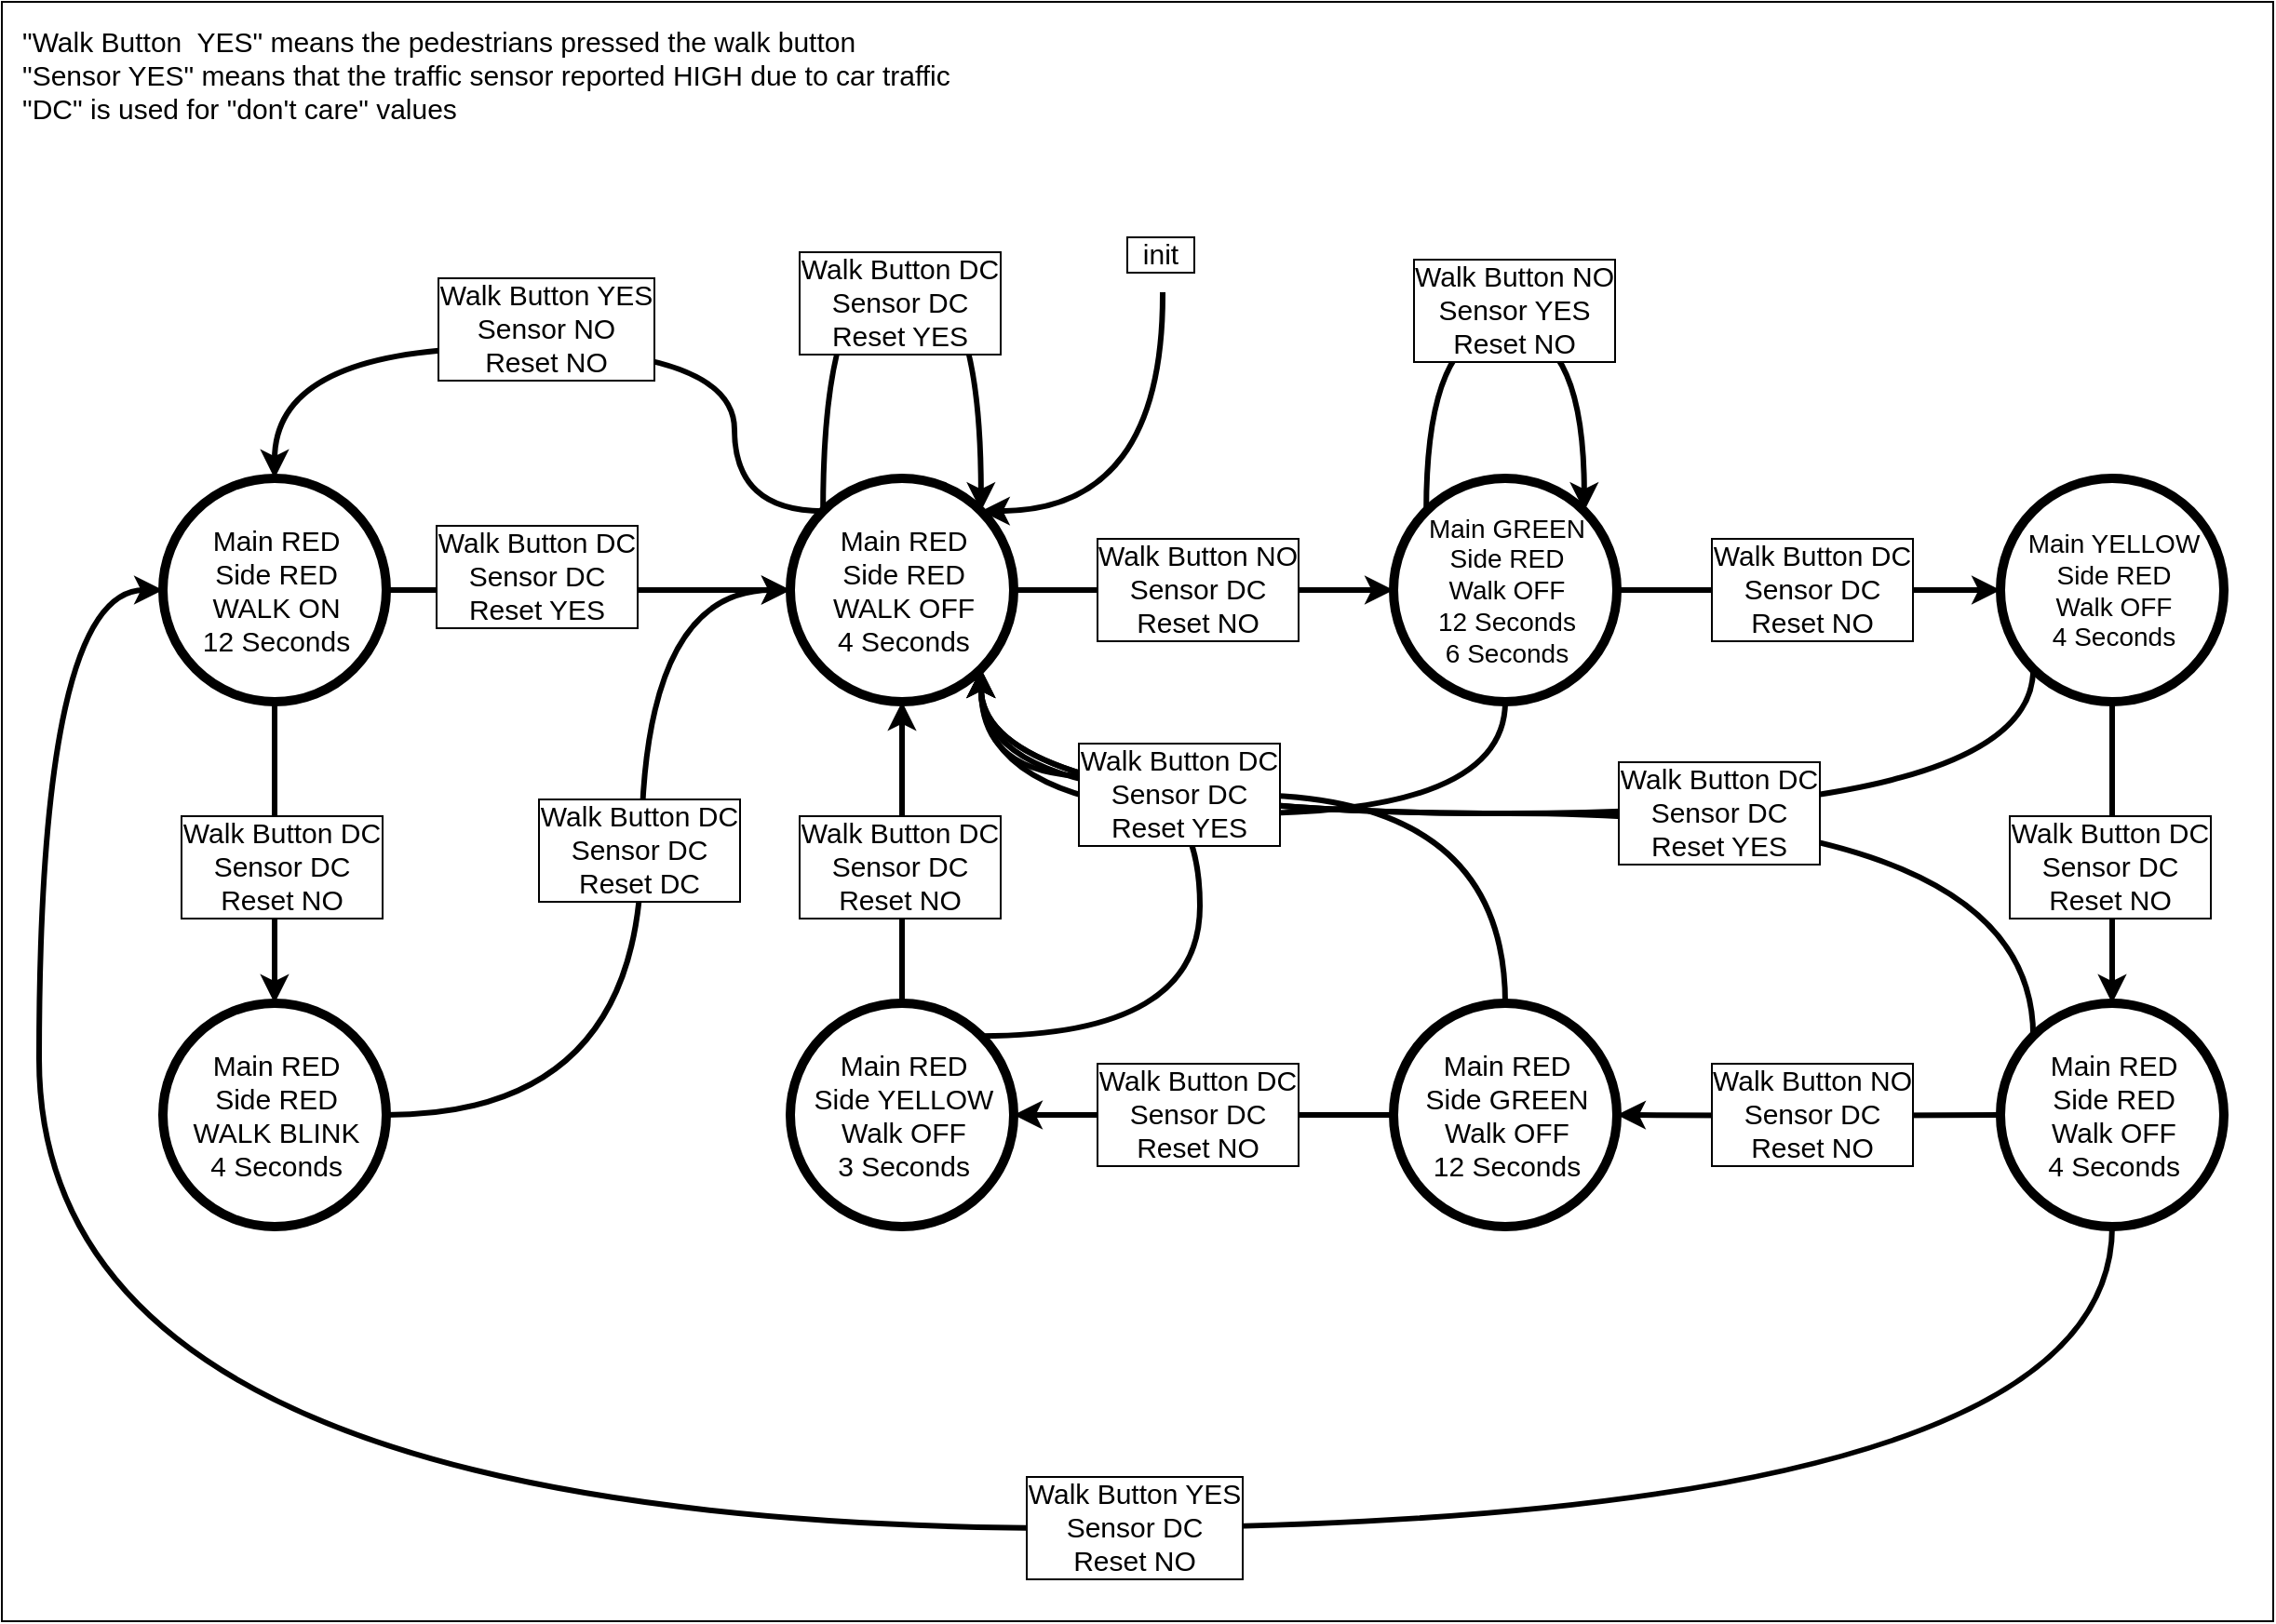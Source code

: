 <mxfile version="10.6.5" type="device"><diagram id="Kzt7BjHPuO_U1SiSOXdb" name="Page-1"><mxGraphModel dx="1640" dy="1706" grid="1" gridSize="10" guides="1" tooltips="1" connect="1" arrows="1" fold="1" page="1" pageScale="1" pageWidth="1169" pageHeight="827" math="0" shadow="0"><root><mxCell id="0"/><mxCell id="1" parent="0"/><mxCell id="it4GztfnGl5IOT73lG3w-62" value="" style="rounded=0;whiteSpace=wrap;html=1;fontSize=15;align=left;fontColor=#000000;labelBorderColor=none;" vertex="1" parent="1"><mxGeometry y="-50" width="1220" height="870" as="geometry"/></mxCell><mxCell id="it4GztfnGl5IOT73lG3w-42" style="edgeStyle=orthogonalEdgeStyle;curved=1;orthogonalLoop=1;jettySize=auto;html=1;exitX=0.5;exitY=1;exitDx=0;exitDy=0;entryX=0.5;entryY=0;entryDx=0;entryDy=0;strokeWidth=3;fontSize=15;" edge="1" parent="1" source="mpvFCN-ZAyA0rQf-331o-2" target="it4GztfnGl5IOT73lG3w-3"><mxGeometry relative="1" as="geometry"/></mxCell><mxCell id="it4GztfnGl5IOT73lG3w-47" style="edgeStyle=orthogonalEdgeStyle;curved=1;orthogonalLoop=1;jettySize=auto;html=1;exitX=1;exitY=0.5;exitDx=0;exitDy=0;startArrow=none;startFill=0;endArrow=classic;endFill=1;strokeWidth=3;fontSize=15;" edge="1" parent="1" source="mpvFCN-ZAyA0rQf-331o-2"><mxGeometry relative="1" as="geometry"><mxPoint x="423.5" y="266" as="targetPoint"/></mxGeometry></mxCell><mxCell id="mpvFCN-ZAyA0rQf-331o-2" value="&lt;font style=&quot;font-size: 15px&quot;&gt;&lt;span&gt;Main RED&lt;/span&gt;&lt;br&gt;&lt;span&gt;Side RED&lt;/span&gt;&lt;br&gt;&lt;span&gt;WALK ON&lt;/span&gt;&lt;br&gt;&lt;span&gt;12 Seconds&lt;/span&gt;&lt;/font&gt;&lt;br&gt;" style="shape=ellipse;html=1;dashed=0;whitespace=wrap;aspect=fixed;strokeWidth=5;perimeter=ellipsePerimeter;" parent="1" vertex="1"><mxGeometry x="86.5" y="206" width="120" height="120" as="geometry"/></mxCell><mxCell id="it4GztfnGl5IOT73lG3w-10" style="edgeStyle=orthogonalEdgeStyle;curved=1;orthogonalLoop=1;jettySize=auto;html=1;exitX=1;exitY=0.5;exitDx=0;exitDy=0;entryX=0;entryY=0.5;entryDx=0;entryDy=0;strokeWidth=3;" edge="1" parent="1" source="mpvFCN-ZAyA0rQf-331o-4" target="mpvFCN-ZAyA0rQf-331o-9"><mxGeometry relative="1" as="geometry"/></mxCell><mxCell id="it4GztfnGl5IOT73lG3w-37" style="edgeStyle=orthogonalEdgeStyle;curved=1;orthogonalLoop=1;jettySize=auto;html=1;entryX=0.5;entryY=0;entryDx=0;entryDy=0;strokeWidth=3;fontSize=15;exitX=0;exitY=0;exitDx=0;exitDy=0;" edge="1" parent="1" source="mpvFCN-ZAyA0rQf-331o-4" target="mpvFCN-ZAyA0rQf-331o-2"><mxGeometry relative="1" as="geometry"><Array as="points"><mxPoint x="393.5" y="223"/><mxPoint x="393.5" y="136"/><mxPoint x="146.5" y="136"/></Array></mxGeometry></mxCell><mxCell id="it4GztfnGl5IOT73lG3w-45" style="edgeStyle=orthogonalEdgeStyle;curved=1;orthogonalLoop=1;jettySize=auto;html=1;exitX=1;exitY=0;exitDx=0;exitDy=0;strokeWidth=3;fontSize=15;startArrow=classic;startFill=1;endArrow=none;endFill=0;" edge="1" parent="1" source="mpvFCN-ZAyA0rQf-331o-4"><mxGeometry relative="1" as="geometry"><mxPoint x="623.5" y="106" as="targetPoint"/></mxGeometry></mxCell><mxCell id="mpvFCN-ZAyA0rQf-331o-4" value="&lt;font style=&quot;font-size: 15px&quot;&gt;Main RED&lt;br&gt;Side RED&lt;br&gt;WALK OFF&lt;br&gt;4 Seconds&lt;/font&gt;&lt;br&gt;" style="shape=ellipse;html=1;dashed=0;whitespace=wrap;aspect=fixed;strokeWidth=5;perimeter=ellipsePerimeter;" parent="1" vertex="1"><mxGeometry x="423.5" y="206" width="120" height="120" as="geometry"/></mxCell><mxCell id="it4GztfnGl5IOT73lG3w-11" style="edgeStyle=orthogonalEdgeStyle;curved=1;orthogonalLoop=1;jettySize=auto;html=1;exitX=1;exitY=0.5;exitDx=0;exitDy=0;entryX=0;entryY=0.5;entryDx=0;entryDy=0;strokeWidth=3;" edge="1" parent="1" source="mpvFCN-ZAyA0rQf-331o-9" target="mpvFCN-ZAyA0rQf-331o-15"><mxGeometry relative="1" as="geometry"/></mxCell><mxCell id="it4GztfnGl5IOT73lG3w-57" style="edgeStyle=orthogonalEdgeStyle;curved=1;orthogonalLoop=1;jettySize=auto;html=1;exitX=0.5;exitY=1;exitDx=0;exitDy=0;entryX=1;entryY=1;entryDx=0;entryDy=0;startArrow=none;startFill=0;endArrow=classic;endFill=1;strokeWidth=3;fontSize=15;" edge="1" parent="1" source="mpvFCN-ZAyA0rQf-331o-9" target="mpvFCN-ZAyA0rQf-331o-4"><mxGeometry relative="1" as="geometry"><Array as="points"><mxPoint x="807.5" y="386"/><mxPoint x="525.5" y="386"/></Array></mxGeometry></mxCell><mxCell id="mpvFCN-ZAyA0rQf-331o-9" value="&lt;font style=&quot;font-size: 14px&quot;&gt;Main GREEN&lt;br&gt;Side RED&lt;br&gt;Walk OFF&lt;br&gt;12 Seconds&lt;br&gt;6 Seconds&lt;/font&gt;&lt;br&gt;" style="shape=ellipse;html=1;dashed=0;whitespace=wrap;aspect=fixed;strokeWidth=5;perimeter=ellipsePerimeter;" parent="1" vertex="1"><mxGeometry x="747.5" y="206" width="120" height="120" as="geometry"/></mxCell><mxCell id="it4GztfnGl5IOT73lG3w-12" style="edgeStyle=orthogonalEdgeStyle;curved=1;orthogonalLoop=1;jettySize=auto;html=1;exitX=0.5;exitY=1;exitDx=0;exitDy=0;strokeWidth=3;" edge="1" parent="1" source="mpvFCN-ZAyA0rQf-331o-15" target="mpvFCN-ZAyA0rQf-331o-21"><mxGeometry relative="1" as="geometry"/></mxCell><mxCell id="it4GztfnGl5IOT73lG3w-53" style="edgeStyle=orthogonalEdgeStyle;curved=1;orthogonalLoop=1;jettySize=auto;html=1;exitX=0;exitY=1;exitDx=0;exitDy=0;entryX=1;entryY=1;entryDx=0;entryDy=0;startArrow=none;startFill=0;endArrow=classic;endFill=1;strokeWidth=3;fontSize=15;" edge="1" parent="1" source="mpvFCN-ZAyA0rQf-331o-15" target="mpvFCN-ZAyA0rQf-331o-4"><mxGeometry relative="1" as="geometry"><Array as="points"><mxPoint x="1091" y="386"/><mxPoint x="526" y="386"/></Array></mxGeometry></mxCell><mxCell id="mpvFCN-ZAyA0rQf-331o-15" value="&lt;font style=&quot;font-size: 14px&quot;&gt;Main YELLOW&lt;br&gt;Side RED&lt;br&gt;Walk OFF&lt;br&gt;4 Seconds&lt;/font&gt;&lt;br&gt;" style="shape=ellipse;html=1;dashed=0;whitespace=wrap;aspect=fixed;strokeWidth=5;perimeter=ellipsePerimeter;" parent="1" vertex="1"><mxGeometry x="1073.5" y="206" width="120" height="120" as="geometry"/></mxCell><mxCell id="it4GztfnGl5IOT73lG3w-13" style="edgeStyle=orthogonalEdgeStyle;curved=1;orthogonalLoop=1;jettySize=auto;html=1;exitX=0;exitY=0.5;exitDx=0;exitDy=0;entryX=1;entryY=0.5;entryDx=0;entryDy=0;strokeWidth=3;" edge="1" parent="1" target="mpvFCN-ZAyA0rQf-331o-35"><mxGeometry relative="1" as="geometry"><mxPoint x="1073.5" y="548" as="sourcePoint"/></mxGeometry></mxCell><mxCell id="it4GztfnGl5IOT73lG3w-59" style="edgeStyle=orthogonalEdgeStyle;curved=1;orthogonalLoop=1;jettySize=auto;html=1;exitX=0;exitY=0;exitDx=0;exitDy=0;entryX=1;entryY=1;entryDx=0;entryDy=0;startArrow=none;startFill=0;endArrow=classic;endFill=1;strokeWidth=3;fontSize=15;" edge="1" parent="1" source="mpvFCN-ZAyA0rQf-331o-21" target="mpvFCN-ZAyA0rQf-331o-4"><mxGeometry relative="1" as="geometry"><Array as="points"><mxPoint x="1091" y="386"/><mxPoint x="526" y="386"/></Array></mxGeometry></mxCell><mxCell id="it4GztfnGl5IOT73lG3w-63" style="edgeStyle=orthogonalEdgeStyle;curved=1;orthogonalLoop=1;jettySize=auto;html=1;exitX=0.5;exitY=1;exitDx=0;exitDy=0;entryX=0;entryY=0.5;entryDx=0;entryDy=0;startArrow=none;startFill=0;endArrow=classic;endFill=1;strokeWidth=3;fontSize=15;fontColor=#000000;" edge="1" parent="1" source="mpvFCN-ZAyA0rQf-331o-21" target="mpvFCN-ZAyA0rQf-331o-2"><mxGeometry relative="1" as="geometry"><Array as="points"><mxPoint x="1133" y="770"/><mxPoint x="20" y="770"/><mxPoint x="20" y="266"/></Array></mxGeometry></mxCell><mxCell id="mpvFCN-ZAyA0rQf-331o-21" value="&lt;font style=&quot;font-size: 15px&quot;&gt;Main RED&lt;br&gt;Side RED&lt;br&gt;Walk OFF&lt;br&gt;4 Seconds&lt;/font&gt;&lt;br&gt;" style="shape=ellipse;html=1;dashed=0;whitespace=wrap;aspect=fixed;strokeWidth=5;perimeter=ellipsePerimeter;" parent="1" vertex="1"><mxGeometry x="1073.5" y="488" width="120" height="120" as="geometry"/></mxCell><mxCell id="it4GztfnGl5IOT73lG3w-15" style="edgeStyle=orthogonalEdgeStyle;curved=1;orthogonalLoop=1;jettySize=auto;html=1;exitX=0.5;exitY=0;exitDx=0;exitDy=0;entryX=0.5;entryY=1;entryDx=0;entryDy=0;strokeWidth=3;" edge="1" parent="1" source="mpvFCN-ZAyA0rQf-331o-23" target="mpvFCN-ZAyA0rQf-331o-4"><mxGeometry relative="1" as="geometry"/></mxCell><mxCell id="it4GztfnGl5IOT73lG3w-58" style="edgeStyle=orthogonalEdgeStyle;curved=1;orthogonalLoop=1;jettySize=auto;html=1;exitX=1;exitY=0;exitDx=0;exitDy=0;startArrow=none;startFill=0;endArrow=classic;endFill=1;strokeWidth=3;fontSize=15;entryX=1;entryY=1;entryDx=0;entryDy=0;" edge="1" parent="1" source="mpvFCN-ZAyA0rQf-331o-23" target="mpvFCN-ZAyA0rQf-331o-4"><mxGeometry relative="1" as="geometry"><mxPoint x="525.5" y="316" as="targetPoint"/><Array as="points"><mxPoint x="643.5" y="505"/><mxPoint x="643.5" y="366"/><mxPoint x="525.5" y="366"/></Array></mxGeometry></mxCell><mxCell id="mpvFCN-ZAyA0rQf-331o-23" value="&lt;font style=&quot;font-size: 15px&quot;&gt;Main RED&lt;br&gt;Side YELLOW&lt;br&gt;Walk OFF&lt;br&gt;3 Seconds&lt;/font&gt;&lt;br&gt;" style="shape=ellipse;html=1;dashed=0;whitespace=wrap;aspect=fixed;strokeWidth=5;perimeter=ellipsePerimeter;" parent="1" vertex="1"><mxGeometry x="423.5" y="488" width="120" height="120" as="geometry"/></mxCell><mxCell id="it4GztfnGl5IOT73lG3w-14" style="edgeStyle=orthogonalEdgeStyle;curved=1;orthogonalLoop=1;jettySize=auto;html=1;exitX=0;exitY=0.5;exitDx=0;exitDy=0;entryX=1;entryY=0.5;entryDx=0;entryDy=0;strokeWidth=3;" edge="1" parent="1" source="mpvFCN-ZAyA0rQf-331o-35" target="mpvFCN-ZAyA0rQf-331o-23"><mxGeometry relative="1" as="geometry"/></mxCell><mxCell id="it4GztfnGl5IOT73lG3w-56" style="edgeStyle=orthogonalEdgeStyle;curved=1;orthogonalLoop=1;jettySize=auto;html=1;exitX=0.5;exitY=0;exitDx=0;exitDy=0;entryX=1;entryY=1;entryDx=0;entryDy=0;startArrow=none;startFill=0;endArrow=classic;endFill=1;strokeWidth=3;fontSize=15;" edge="1" parent="1" source="mpvFCN-ZAyA0rQf-331o-35" target="mpvFCN-ZAyA0rQf-331o-4"><mxGeometry relative="1" as="geometry"><Array as="points"><mxPoint x="807.5" y="376"/><mxPoint x="525.5" y="376"/></Array></mxGeometry></mxCell><mxCell id="mpvFCN-ZAyA0rQf-331o-35" value="&lt;font style=&quot;font-size: 15px&quot;&gt;Main RED&lt;br&gt;Side GREEN&lt;br&gt;Walk OFF&lt;br&gt;12 Seconds&lt;/font&gt;&lt;br&gt;" style="shape=ellipse;html=1;dashed=0;whitespace=wrap;aspect=fixed;strokeWidth=5;perimeter=ellipsePerimeter;" parent="1" vertex="1"><mxGeometry x="747.5" y="488" width="120" height="120" as="geometry"/></mxCell><mxCell id="it4GztfnGl5IOT73lG3w-36" style="edgeStyle=orthogonalEdgeStyle;curved=1;orthogonalLoop=1;jettySize=auto;html=1;exitX=1;exitY=0.5;exitDx=0;exitDy=0;entryX=0;entryY=0.5;entryDx=0;entryDy=0;strokeWidth=3;fontSize=15;" edge="1" parent="1" source="it4GztfnGl5IOT73lG3w-3" target="mpvFCN-ZAyA0rQf-331o-4"><mxGeometry relative="1" as="geometry"><Array as="points"><mxPoint x="343.5" y="548"/><mxPoint x="343.5" y="266"/></Array></mxGeometry></mxCell><mxCell id="it4GztfnGl5IOT73lG3w-3" value="&lt;font style=&quot;font-size: 15px&quot;&gt;&lt;font style=&quot;font-size: 15px&quot;&gt;Main RED&lt;br&gt;Side RED&lt;br&gt;WALK BLINK&lt;br&gt;&lt;/font&gt;4 Seconds&lt;/font&gt;&lt;br&gt;" style="shape=ellipse;html=1;dashed=0;whitespace=wrap;aspect=fixed;strokeWidth=5;perimeter=ellipsePerimeter;" vertex="1" parent="1"><mxGeometry x="86.5" y="488" width="120" height="120" as="geometry"/></mxCell><mxCell id="it4GztfnGl5IOT73lG3w-20" style="edgeStyle=orthogonalEdgeStyle;curved=1;orthogonalLoop=1;jettySize=auto;html=1;exitX=0;exitY=0;exitDx=0;exitDy=0;entryX=1;entryY=0;entryDx=0;entryDy=0;strokeWidth=3;" edge="1" parent="1" source="mpvFCN-ZAyA0rQf-331o-9" target="mpvFCN-ZAyA0rQf-331o-9"><mxGeometry relative="1" as="geometry"><Array as="points"><mxPoint x="765.5" y="126"/><mxPoint x="849.5" y="126"/></Array></mxGeometry></mxCell><mxCell id="it4GztfnGl5IOT73lG3w-23" value="Walk Button NO&lt;br&gt;Sensor DC&lt;br&gt;Reset NO&lt;br&gt;" style="text;html=1;resizable=0;points=[];align=center;verticalAlign=middle;labelBackgroundColor=#ffffff;fontSize=15;labelBorderColor=#000000;" vertex="1" connectable="0" parent="1"><mxGeometry x="623.5" y="266" as="geometry"><mxPoint x="18" y="-1" as="offset"/></mxGeometry></mxCell><mxCell id="it4GztfnGl5IOT73lG3w-33" value="Walk Button NO&lt;br&gt;Sensor YES&lt;br&gt;Reset NO&lt;br&gt;" style="text;html=1;resizable=0;points=[];align=center;verticalAlign=middle;labelBackgroundColor=#ffffff;fontSize=15;labelBorderColor=#000000;" vertex="1" connectable="0" parent="1"><mxGeometry x="793.5" y="116" as="geometry"><mxPoint x="18" y="-1" as="offset"/></mxGeometry></mxCell><mxCell id="it4GztfnGl5IOT73lG3w-34" value="Walk Button DC&lt;br&gt;Sensor DC&lt;br&gt;Reset NO&lt;br&gt;" style="text;html=1;resizable=0;points=[];align=center;verticalAlign=middle;labelBackgroundColor=#ffffff;fontSize=15;labelBorderColor=#000000;" vertex="1" connectable="0" parent="1"><mxGeometry x="953.5" y="266" as="geometry"><mxPoint x="18" y="-1" as="offset"/></mxGeometry></mxCell><mxCell id="it4GztfnGl5IOT73lG3w-35" value="Walk Button DC&lt;br&gt;Sensor DC&lt;br&gt;Reset NO&lt;br&gt;" style="text;html=1;resizable=0;points=[];align=center;verticalAlign=middle;labelBackgroundColor=#ffffff;fontSize=15;labelBorderColor=#000000;" vertex="1" connectable="0" parent="1"><mxGeometry x="1113.5" y="415" as="geometry"><mxPoint x="18" y="-1" as="offset"/></mxGeometry></mxCell><mxCell id="it4GztfnGl5IOT73lG3w-38" value="Walk Button YES&lt;br&gt;Sensor NO&lt;br&gt;Reset NO&lt;br&gt;" style="text;html=1;resizable=0;points=[];align=center;verticalAlign=middle;labelBackgroundColor=#ffffff;fontSize=15;labelBorderColor=#000000;" vertex="1" connectable="0" parent="1"><mxGeometry x="273.5" y="126" as="geometry"><mxPoint x="18" y="-1" as="offset"/></mxGeometry></mxCell><mxCell id="it4GztfnGl5IOT73lG3w-39" value="Walk Button NO&lt;br&gt;Sensor DC&lt;br&gt;Reset NO&lt;br&gt;" style="text;html=1;resizable=0;points=[];align=center;verticalAlign=middle;labelBackgroundColor=#ffffff;fontSize=15;labelBorderColor=#000000;" vertex="1" connectable="0" parent="1"><mxGeometry x="953.5" y="548" as="geometry"><mxPoint x="18" y="-1" as="offset"/></mxGeometry></mxCell><mxCell id="it4GztfnGl5IOT73lG3w-40" value="Walk Button DC&lt;br&gt;Sensor DC&lt;br&gt;Reset NO&lt;br&gt;" style="text;html=1;resizable=0;points=[];align=center;verticalAlign=middle;labelBackgroundColor=#ffffff;fontSize=15;labelBorderColor=#000000;" vertex="1" connectable="0" parent="1"><mxGeometry x="623.5" y="548" as="geometry"><mxPoint x="18" y="-1" as="offset"/></mxGeometry></mxCell><mxCell id="it4GztfnGl5IOT73lG3w-41" value="Walk Button DC&lt;br&gt;Sensor DC&lt;br&gt;Reset NO&lt;br&gt;" style="text;html=1;resizable=0;points=[];align=center;verticalAlign=middle;labelBackgroundColor=#ffffff;fontSize=15;labelBorderColor=#000000;" vertex="1" connectable="0" parent="1"><mxGeometry x="463.5" y="415" as="geometry"><mxPoint x="18" y="-1" as="offset"/></mxGeometry></mxCell><mxCell id="it4GztfnGl5IOT73lG3w-43" value="Walk Button DC&lt;br&gt;Sensor DC&lt;br&gt;Reset NO&lt;br&gt;" style="text;html=1;resizable=0;points=[];align=center;verticalAlign=middle;labelBackgroundColor=#ffffff;fontSize=15;labelBorderColor=#000000;" vertex="1" connectable="0" parent="1"><mxGeometry x="131.5" y="415" as="geometry"><mxPoint x="18" y="-1" as="offset"/></mxGeometry></mxCell><mxCell id="it4GztfnGl5IOT73lG3w-44" value="Walk Button DC&lt;br&gt;Sensor DC&lt;br&gt;Reset DC&lt;br&gt;" style="text;html=1;resizable=0;points=[];align=center;verticalAlign=middle;labelBackgroundColor=#ffffff;fontSize=15;labelBorderColor=#000000;" vertex="1" connectable="0" parent="1"><mxGeometry x="323.5" y="406" as="geometry"><mxPoint x="18" y="-1" as="offset"/></mxGeometry></mxCell><mxCell id="it4GztfnGl5IOT73lG3w-46" value="&amp;nbsp; init&amp;nbsp;&amp;nbsp;&lt;br style=&quot;font-size: 15px&quot;&gt;" style="text;html=1;resizable=0;points=[];align=center;verticalAlign=middle;labelBackgroundColor=#ffffff;fontSize=15;labelBorderColor=#000000;" vertex="1" connectable="0" parent="1"><mxGeometry x="603.5" y="86" as="geometry"><mxPoint x="18" y="-1" as="offset"/></mxGeometry></mxCell><mxCell id="it4GztfnGl5IOT73lG3w-48" value="Walk Button DC&lt;br&gt;Sensor DC&lt;br&gt;Reset YES&lt;br&gt;" style="text;html=1;resizable=0;points=[];align=center;verticalAlign=middle;labelBackgroundColor=#ffffff;fontSize=15;labelBorderColor=#000000;" vertex="1" connectable="0" parent="1"><mxGeometry x="131.5" y="425" as="geometry"><mxPoint x="155" y="-167" as="offset"/></mxGeometry></mxCell><mxCell id="it4GztfnGl5IOT73lG3w-49" style="edgeStyle=orthogonalEdgeStyle;curved=1;orthogonalLoop=1;jettySize=auto;html=1;exitX=0;exitY=0;exitDx=0;exitDy=0;entryX=1;entryY=0;entryDx=0;entryDy=0;startArrow=none;startFill=0;endArrow=classic;endFill=1;strokeWidth=3;fontSize=15;" edge="1" parent="1" source="mpvFCN-ZAyA0rQf-331o-4" target="mpvFCN-ZAyA0rQf-331o-4"><mxGeometry relative="1" as="geometry"><Array as="points"><mxPoint x="441.5" y="96"/><mxPoint x="525.5" y="96"/></Array></mxGeometry></mxCell><mxCell id="it4GztfnGl5IOT73lG3w-50" value="Walk Button DC&lt;br&gt;Sensor DC&lt;br&gt;Reset YES&lt;br&gt;" style="text;html=1;resizable=0;points=[];align=center;verticalAlign=middle;labelBackgroundColor=#ffffff;fontSize=15;labelBorderColor=#000000;" vertex="1" connectable="0" parent="1"><mxGeometry x="463.5" y="112" as="geometry"><mxPoint x="18" y="-1" as="offset"/></mxGeometry></mxCell><mxCell id="it4GztfnGl5IOT73lG3w-52" value="Walk Button DC&lt;br&gt;Sensor DC&lt;br&gt;Reset YES&lt;br&gt;" style="text;html=1;resizable=0;points=[];align=center;verticalAlign=middle;labelBackgroundColor=#ffffff;fontSize=15;labelBorderColor=#000000;" vertex="1" connectable="0" parent="1"><mxGeometry x="903.5" y="386" as="geometry"><mxPoint x="18" y="-1" as="offset"/></mxGeometry></mxCell><mxCell id="it4GztfnGl5IOT73lG3w-54" value="Walk Button DC&lt;br&gt;Sensor DC&lt;br&gt;Reset YES&lt;br&gt;" style="text;html=1;resizable=0;points=[];align=center;verticalAlign=middle;labelBackgroundColor=#ffffff;fontSize=15;labelBorderColor=#000000;" vertex="1" connectable="0" parent="1"><mxGeometry x="613.5" y="376" as="geometry"><mxPoint x="18" y="-1" as="offset"/></mxGeometry></mxCell><mxCell id="it4GztfnGl5IOT73lG3w-60" value="&quot;Walk Button&amp;nbsp; YES&quot; means the pedestrians pressed the walk button&lt;br&gt;&quot;Sensor YES&quot; means that the traffic sensor reported HIGH due to car traffic&lt;br&gt;&quot;DC&quot; is used for &quot;don't care&quot; values&amp;nbsp;&lt;br&gt;" style="text;html=1;strokeColor=none;fillColor=none;align=left;verticalAlign=top;whiteSpace=wrap;rounded=0;fontSize=15;" vertex="1" parent="1"><mxGeometry x="8.5" y="-44" width="530" height="130" as="geometry"/></mxCell><mxCell id="it4GztfnGl5IOT73lG3w-64" value="Walk Button YES&lt;br&gt;Sensor DC&lt;br&gt;Reset NO&lt;br&gt;" style="text;html=1;resizable=0;points=[];align=center;verticalAlign=middle;labelBackgroundColor=#ffffff;fontSize=15;labelBorderColor=#000000;" vertex="1" connectable="0" parent="1"><mxGeometry x="590" y="770" as="geometry"><mxPoint x="18" y="-1" as="offset"/></mxGeometry></mxCell></root></mxGraphModel></diagram></mxfile>